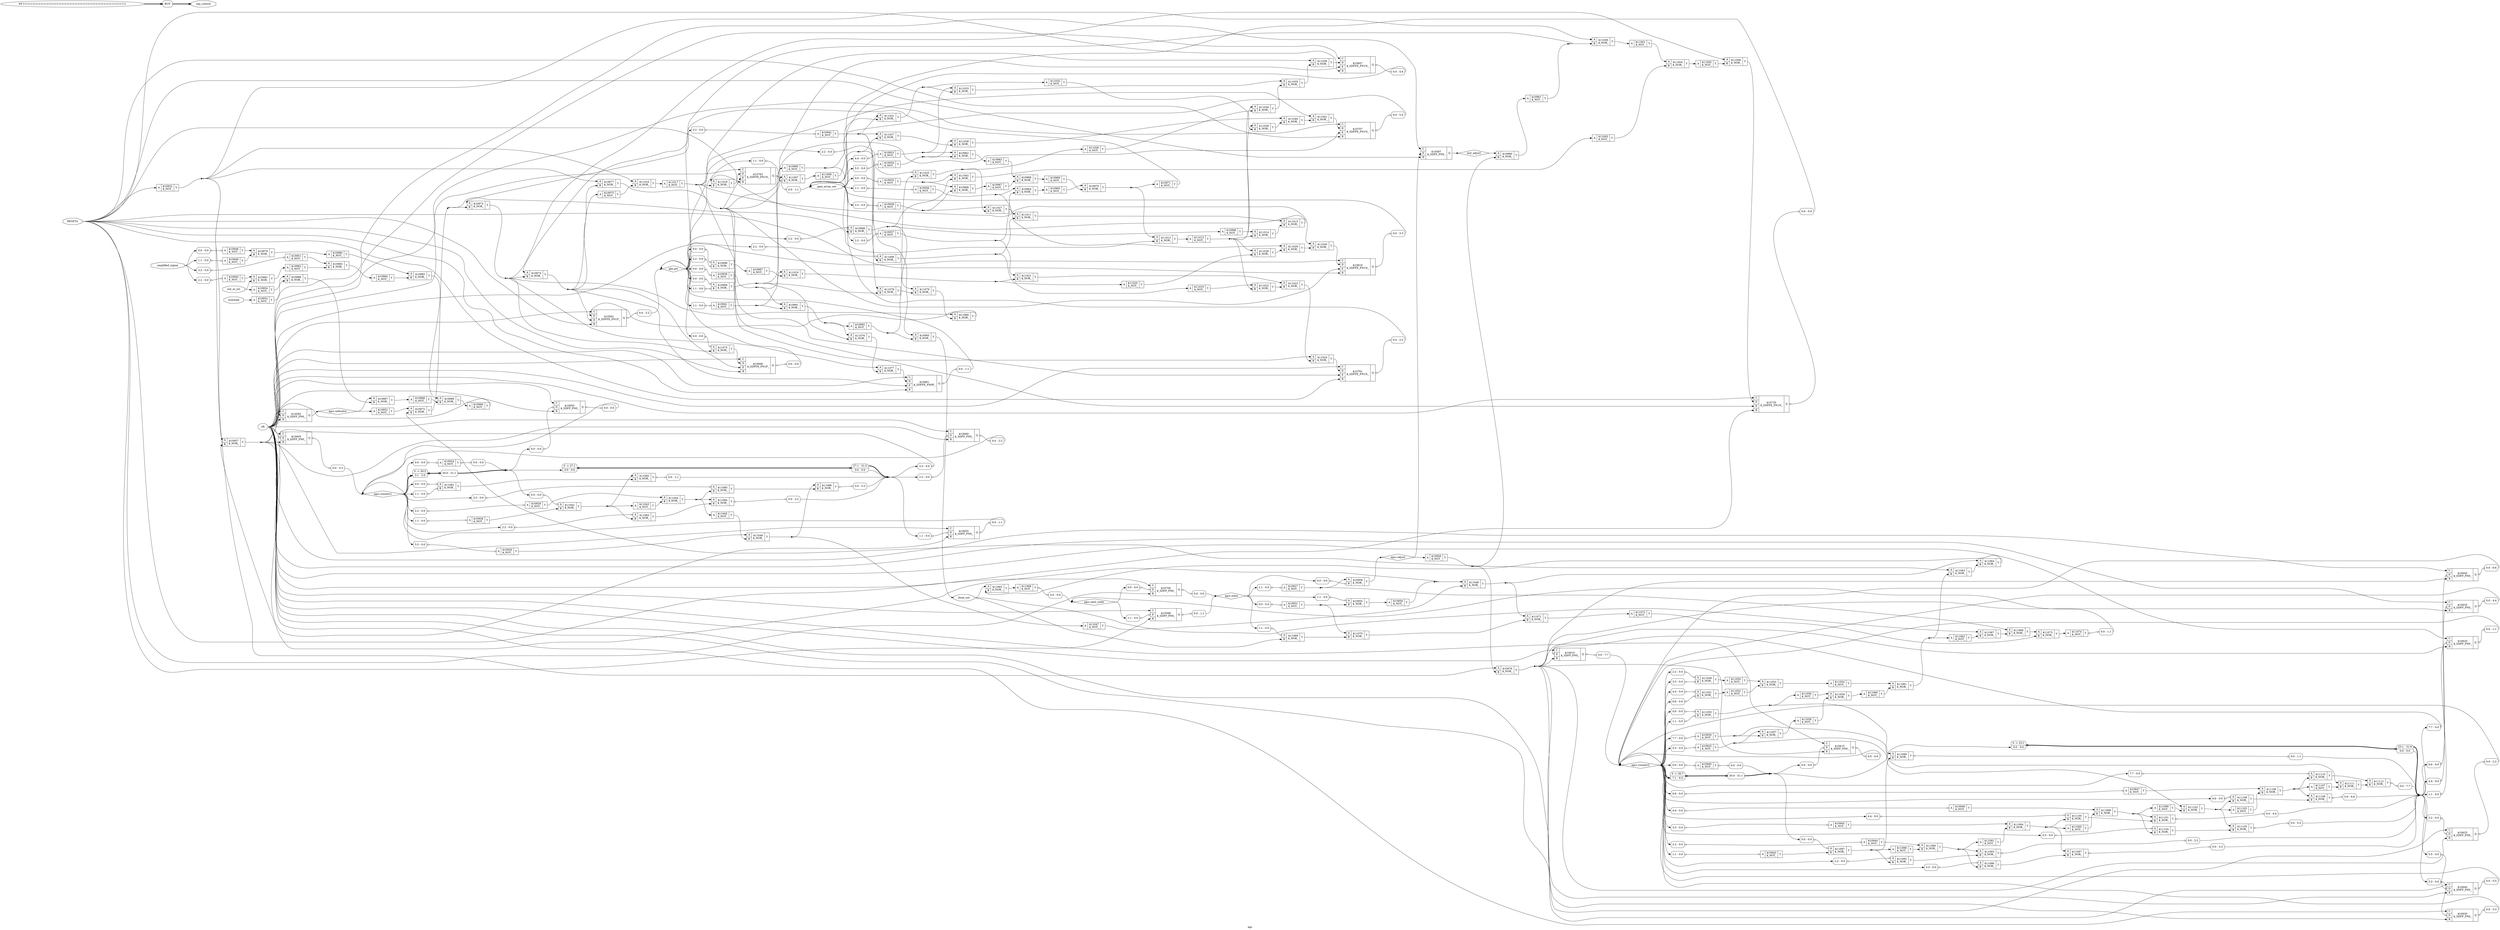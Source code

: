 digraph "agc" {
label="agc";
rankdir="LR";
remincross=true;
n177 [ shape=octagon, label="RESETn", color="black", fontcolor="black" ];
n178 [ shape=diamond, label="agcc.adjust", color="black", fontcolor="black" ];
n179 [ shape=diamond, label="agcc.counter1", color="black", fontcolor="black" ];
n180 [ shape=diamond, label="agcc.counter2", color="black", fontcolor="black" ];
n181 [ shape=diamond, label="agcc.indicator", color="black", fontcolor="black" ];
n182 [ shape=diamond, label="agcc.next_state", color="black", fontcolor="black" ];
n183 [ shape=diamond, label="agcc.state", color="black", fontcolor="black" ];
n184 [ shape=octagon, label="amplified_signal", color="black", fontcolor="black" ];
n185 [ shape=octagon, label="clk", color="black", fontcolor="black" ];
n186 [ shape=octagon, label="done_out", color="black", fontcolor="black" ];
n187 [ shape=octagon, label="ext_or_int", color="black", fontcolor="black" ];
n188 [ shape=octagon, label="gain_array_out", color="black", fontcolor="black" ];
n189 [ shape=diamond, label="gbs.ptr", color="black", fontcolor="black" ];
n190 [ shape=diamond, label="last_adjust", color="black", fontcolor="black" ];
n191 [ shape=octagon, label="overload", color="black", fontcolor="black" ];
n192 [ shape=octagon, label="vga_control", color="black", fontcolor="black" ];
c195 [ shape=record, label="{{<p193> A}|$10924\n$_NOT_|{<p194> Y}}" ];
x0 [ shape=record, style=rounded, label="<s0> 0:0 - 0:0 " ];
x0:e -> c195:p193:w [arrowhead=odiamond, arrowtail=odiamond, dir=both, color="black", label=""];
x1 [ shape=record, style=rounded, label="<s0> 0:0 - 0:0 " ];
c195:p194:e -> x1:w [arrowhead=odiamond, arrowtail=odiamond, dir=both, color="black", label=""];
c196 [ shape=record, label="{{<p193> A}|$10925\n$_NOT_|{<p194> Y}}" ];
x2 [ shape=record, style=rounded, label="<s0> 5:5 - 0:0 " ];
x2:e -> c196:p193:w [arrowhead=odiamond, arrowtail=odiamond, dir=both, color="black", label=""];
c197 [ shape=record, label="{{<p193> A}|$10926\n$_NOT_|{<p194> Y}}" ];
x3 [ shape=record, style=rounded, label="<s0> 7:7 - 0:0 " ];
x3:e -> c197:p193:w [arrowhead=odiamond, arrowtail=odiamond, dir=both, color="black", label=""];
c198 [ shape=record, label="{{<p193> A}|$10927\n$_NOT_|{<p194> Y}}" ];
x4 [ shape=record, style=rounded, label="<s0> 1:1 - 0:0 " ];
x4:e -> c198:p193:w [arrowhead=odiamond, arrowtail=odiamond, dir=both, color="black", label=""];
c199 [ shape=record, label="{{<p193> A}|$10928\n$_NOT_|{<p194> Y}}" ];
x5 [ shape=record, style=rounded, label="<s0> 1:1 - 0:0 " ];
x5:e -> c199:p193:w [arrowhead=odiamond, arrowtail=odiamond, dir=both, color="black", label=""];
c200 [ shape=record, label="{{<p193> A}|$10929\n$_NOT_|{<p194> Y}}" ];
x6 [ shape=record, style=rounded, label="<s0> 2:2 - 0:0 " ];
x6:e -> c200:p193:w [arrowhead=odiamond, arrowtail=odiamond, dir=both, color="black", label=""];
c201 [ shape=record, label="{{<p193> A}|$10930\n$_NOT_|{<p194> Y}}" ];
x7 [ shape=record, style=rounded, label="<s0> 3:3 - 0:0 " ];
x7:e -> c201:p193:w [arrowhead=odiamond, arrowtail=odiamond, dir=both, color="black", label=""];
c202 [ shape=record, label="{{<p193> A}|$10931\n$_NOT_|{<p194> Y}}" ];
x8 [ shape=record, style=rounded, label="<s0> 0:0 - 0:0 " ];
x8:e -> c202:p193:w [arrowhead=odiamond, arrowtail=odiamond, dir=both, color="black", label=""];
c203 [ shape=record, label="{{<p193> A}|$10932\n$_NOT_|{<p194> Y}}" ];
c204 [ shape=record, label="{{<p193> A}|$10933\n$_NOT_|{<p194> Y}}" ];
x9 [ shape=record, style=rounded, label="<s0> 4:4 - 0:0 " ];
x9:e -> c204:p193:w [arrowhead=odiamond, arrowtail=odiamond, dir=both, color="black", label=""];
c205 [ shape=record, label="{{<p193> A}|$10934\n$_NOT_|{<p194> Y}}" ];
x10 [ shape=record, style=rounded, label="<s0> 5:5 - 0:0 " ];
x10:e -> c205:p193:w [arrowhead=odiamond, arrowtail=odiamond, dir=both, color="black", label=""];
c206 [ shape=record, label="{{<p193> A}|$10935\n$_NOT_|{<p194> Y}}" ];
x11 [ shape=record, style=rounded, label="<s0> 0:0 - 0:0 " ];
x11:e -> c206:p193:w [arrowhead=odiamond, arrowtail=odiamond, dir=both, color="black", label=""];
c207 [ shape=record, label="{{<p193> A}|$10936\n$_NOT_|{<p194> Y}}" ];
x12 [ shape=record, style=rounded, label="<s0> 1:1 - 0:0 " ];
x12:e -> c207:p193:w [arrowhead=odiamond, arrowtail=odiamond, dir=both, color="black", label=""];
c208 [ shape=record, label="{{<p193> A}|$10937\n$_NOT_|{<p194> Y}}" ];
x13 [ shape=record, style=rounded, label="<s0> 2:2 - 0:0 " ];
x13:e -> c208:p193:w [arrowhead=odiamond, arrowtail=odiamond, dir=both, color="black", label=""];
c209 [ shape=record, label="{{<p193> A}|$10938\n$_NOT_|{<p194> Y}}" ];
x14 [ shape=record, style=rounded, label="<s0> 3:3 - 0:0 " ];
x14:e -> c209:p193:w [arrowhead=odiamond, arrowtail=odiamond, dir=both, color="black", label=""];
c210 [ shape=record, label="{{<p193> A}|$10939\n$_NOT_|{<p194> Y}}" ];
x15 [ shape=record, style=rounded, label="<s0> 0:0 - 0:0 " ];
x15:e -> c210:p193:w [arrowhead=odiamond, arrowtail=odiamond, dir=both, color="black", label=""];
c211 [ shape=record, label="{{<p193> A}|$10940\n$_NOT_|{<p194> Y}}" ];
x16 [ shape=record, style=rounded, label="<s0> 0:0 - 0:0 " ];
x16:e -> c211:p193:w [arrowhead=odiamond, arrowtail=odiamond, dir=both, color="black", label=""];
x17 [ shape=record, style=rounded, label="<s0> 0:0 - 0:0 " ];
c211:p194:e -> x17:w [arrowhead=odiamond, arrowtail=odiamond, dir=both, color="black", label=""];
c212 [ shape=record, label="{{<p193> A}|$10941\n$_NOT_|{<p194> Y}}" ];
x18 [ shape=record, style=rounded, label="<s0> 1:1 - 0:0 " ];
x18:e -> c212:p193:w [arrowhead=odiamond, arrowtail=odiamond, dir=both, color="black", label=""];
c213 [ shape=record, label="{{<p193> A}|$10942\n$_NOT_|{<p194> Y}}" ];
x19 [ shape=record, style=rounded, label="<s0> 2:2 - 0:0 " ];
x19:e -> c213:p193:w [arrowhead=odiamond, arrowtail=odiamond, dir=both, color="black", label=""];
c214 [ shape=record, label="{{<p193> A}|$10943\n$_NOT_|{<p194> Y}}" ];
x20 [ shape=record, style=rounded, label="<s0> 1:1 - 0:0 " ];
x20:e -> c214:p193:w [arrowhead=odiamond, arrowtail=odiamond, dir=both, color="black", label=""];
c215 [ shape=record, label="{{<p193> A}|$10944\n$_NOT_|{<p194> Y}}" ];
x21 [ shape=record, style=rounded, label="<s0> 2:2 - 0:0 " ];
x21:e -> c215:p193:w [arrowhead=odiamond, arrowtail=odiamond, dir=both, color="black", label=""];
c216 [ shape=record, label="{{<p193> A}|$10945\n$_NOT_|{<p194> Y}}" ];
x22 [ shape=record, style=rounded, label="<s0> 3:3 - 0:0 " ];
x22:e -> c216:p193:w [arrowhead=odiamond, arrowtail=odiamond, dir=both, color="black", label=""];
c217 [ shape=record, label="{{<p193> A}|$10946\n$_NOT_|{<p194> Y}}" ];
x23 [ shape=record, style=rounded, label="<s0> 4:4 - 0:0 " ];
x23:e -> c217:p193:w [arrowhead=odiamond, arrowtail=odiamond, dir=both, color="black", label=""];
c218 [ shape=record, label="{{<p193> A}|$10947\n$_NOT_|{<p194> Y}}" ];
x24 [ shape=record, style=rounded, label="<s0> 6:6 - 0:0 " ];
x24:e -> c218:p193:w [arrowhead=odiamond, arrowtail=odiamond, dir=both, color="black", label=""];
c219 [ shape=record, label="{{<p193> A}|$10948\n$_NOT_|{<p194> Y}}" ];
x25 [ shape=record, style=rounded, label="<s0> 0:0 - 0:0 " ];
x25:e -> c219:p193:w [arrowhead=odiamond, arrowtail=odiamond, dir=both, color="black", label=""];
c220 [ shape=record, label="{{<p193> A}|$10949\n$_NOT_|{<p194> Y}}" ];
x26 [ shape=record, style=rounded, label="<s0> 1:1 - 0:0 " ];
x26:e -> c220:p193:w [arrowhead=odiamond, arrowtail=odiamond, dir=both, color="black", label=""];
c221 [ shape=record, label="{{<p193> A}|$10950\n$_NOT_|{<p194> Y}}" ];
x27 [ shape=record, style=rounded, label="<s0> 2:2 - 0:0 " ];
x27:e -> c221:p193:w [arrowhead=odiamond, arrowtail=odiamond, dir=both, color="black", label=""];
c222 [ shape=record, label="{{<p193> A}|$10951\n$_NOT_|{<p194> Y}}" ];
x28 [ shape=record, style=rounded, label="<s0> 3:3 - 0:0 " ];
x28:e -> c222:p193:w [arrowhead=odiamond, arrowtail=odiamond, dir=both, color="black", label=""];
c223 [ shape=record, label="{{<p193> A}|$10952\n$_NOT_|{<p194> Y}}" ];
c224 [ shape=record, label="{{<p193> A}|$10953\n$_NOT_|{<p194> Y}}" ];
c225 [ shape=record, label="{{<p193> A}|$10954\n$_NOT_|{<p194> Y}}" ];
c227 [ shape=record, label="{{<p193> A|<p226> B}|$10955\n$_NOR_|{<p194> Y}}" ];
x29 [ shape=record, style=rounded, label="<s0> 1:1 - 0:0 " ];
x29:e -> c227:p193:w [arrowhead=odiamond, arrowtail=odiamond, dir=both, color="black", label=""];
c228 [ shape=record, label="{{<p193> A}|$10956\n$_NOT_|{<p194> Y}}" ];
c229 [ shape=record, label="{{<p193> A|<p226> B}|$10957\n$_NOR_|{<p194> Y}}" ];
c230 [ shape=record, label="{{<p193> A|<p226> B}|$10958\n$_NOR_|{<p194> Y}}" ];
x30 [ shape=record, style=rounded, label="<s0> 0:0 - 0:0 " ];
x30:e -> c230:p226:w [arrowhead=odiamond, arrowtail=odiamond, dir=both, color="black", label=""];
c231 [ shape=record, label="{{<p193> A}|$10959\n$_NOT_|{<p194> Y}}" ];
c232 [ shape=record, label="{{<p193> A|<p226> B}|$10960\n$_NOR_|{<p194> Y}}" ];
c233 [ shape=record, label="{{<p193> A}|$10961\n$_NOT_|{<p194> Y}}" ];
c234 [ shape=record, label="{{<p193> A|<p226> B}|$10962\n$_NOR_|{<p194> Y}}" ];
c235 [ shape=record, label="{{<p193> A}|$10963\n$_NOT_|{<p194> Y}}" ];
c236 [ shape=record, label="{{<p193> A|<p226> B}|$10964\n$_NOR_|{<p194> Y}}" ];
c237 [ shape=record, label="{{<p193> A}|$10965\n$_NOT_|{<p194> Y}}" ];
c238 [ shape=record, label="{{<p193> A|<p226> B}|$10966\n$_NOR_|{<p194> Y}}" ];
c239 [ shape=record, label="{{<p193> A}|$10967\n$_NOT_|{<p194> Y}}" ];
c240 [ shape=record, label="{{<p193> A|<p226> B}|$10968\n$_NOR_|{<p194> Y}}" ];
c241 [ shape=record, label="{{<p193> A}|$10969\n$_NOT_|{<p194> Y}}" ];
c242 [ shape=record, label="{{<p193> A|<p226> B}|$10970\n$_NOR_|{<p194> Y}}" ];
c243 [ shape=record, label="{{<p193> A}|$10971\n$_NOT_|{<p194> Y}}" ];
c244 [ shape=record, label="{{<p193> A|<p226> B}|$10972\n$_NOR_|{<p194> Y}}" ];
c245 [ shape=record, label="{{<p193> A|<p226> B}|$10973\n$_NOR_|{<p194> Y}}" ];
c246 [ shape=record, label="{{<p193> A|<p226> B}|$10974\n$_NOR_|{<p194> Y}}" ];
c247 [ shape=record, label="{{<p193> A}|$10975\n$_NOT_|{<p194> Y}}" ];
c248 [ shape=record, label="{{<p193> A|<p226> B}|$10976\n$_NOR_|{<p194> Y}}" ];
c249 [ shape=record, label="{{<p193> A|<p226> B}|$10977\n$_NOR_|{<p194> Y}}" ];
c250 [ shape=record, label="{{<p193> A|<p226> B}|$10979\n$_NOR_|{<p194> Y}}" ];
c251 [ shape=record, label="{{<p193> A}|$10980\n$_NOT_|{<p194> Y}}" ];
c252 [ shape=record, label="{{<p193> A|<p226> B}|$10981\n$_NOR_|{<p194> Y}}" ];
c253 [ shape=record, label="{{<p193> A}|$10982\n$_NOT_|{<p194> Y}}" ];
c254 [ shape=record, label="{{<p193> A|<p226> B}|$10983\n$_NOR_|{<p194> Y}}" ];
c255 [ shape=record, label="{{<p193> A}|$10984\n$_NOT_|{<p194> Y}}" ];
c256 [ shape=record, label="{{<p193> A|<p226> B}|$10985\n$_NOR_|{<p194> Y}}" ];
c257 [ shape=record, label="{{<p193> A|<p226> B}|$10986\n$_NOR_|{<p194> Y}}" ];
c258 [ shape=record, label="{{<p193> A|<p226> B}|$10987\n$_NOR_|{<p194> Y}}" ];
c259 [ shape=record, label="{{<p193> A}|$10988\n$_NOT_|{<p194> Y}}" ];
c260 [ shape=record, label="{{<p193> A|<p226> B}|$10989\n$_NOR_|{<p194> Y}}" ];
c261 [ shape=record, label="{{<p193> A}|$10990\n$_NOT_|{<p194> Y}}" ];
c262 [ shape=record, label="{{<p193> A|<p226> B}|$10991\n$_NOR_|{<p194> Y}}" ];
c263 [ shape=record, label="{{<p193> A}|$10992\n$_NOT_|{<p194> Y}}" ];
c264 [ shape=record, label="{{<p193> A|<p226> B}|$10993\n$_NOR_|{<p194> Y}}" ];
c265 [ shape=record, label="{{<p193> A|<p226> B}|$10994\n$_NOR_|{<p194> Y}}" ];
x31 [ shape=record, style=rounded, label="<s0> 0:0 - 0:0 " ];
x31:e -> c265:p193:w [arrowhead=odiamond, arrowtail=odiamond, dir=both, color="black", label=""];
x32 [ shape=record, style=rounded, label="<s0> 1:1 - 0:0 " ];
x32:e -> c265:p226:w [arrowhead=odiamond, arrowtail=odiamond, dir=both, color="black", label=""];
c266 [ shape=record, label="{{<p193> A}|$10995\n$_NOT_|{<p194> Y}}" ];
c267 [ shape=record, label="{{<p193> A|<p226> B}|$10996\n$_NOR_|{<p194> Y}}" ];
x33 [ shape=record, style=rounded, label="<s0> 0:0 - 0:0 " ];
x33:e -> c267:p193:w [arrowhead=odiamond, arrowtail=odiamond, dir=both, color="black", label=""];
x34 [ shape=record, style=rounded, label="<s0> 2:2 - 0:0 " ];
x34:e -> c267:p226:w [arrowhead=odiamond, arrowtail=odiamond, dir=both, color="black", label=""];
c268 [ shape=record, label="{{<p193> A}|$10997\n$_NOT_|{<p194> Y}}" ];
c269 [ shape=record, label="{{<p193> A|<p226> B}|$10998\n$_NOR_|{<p194> Y}}" ];
x35 [ shape=record, style=rounded, label="<s0> 2:2 - 0:0 " ];
x35:e -> c269:p193:w [arrowhead=odiamond, arrowtail=odiamond, dir=both, color="black", label=""];
c270 [ shape=record, label="{{<p193> A}|$10999\n$_NOT_|{<p194> Y}}" ];
c271 [ shape=record, label="{{<p193> A|<p226> B}|$11000\n$_NOR_|{<p194> Y}}" ];
c272 [ shape=record, label="{{<p193> A}|$11001\n$_NOT_|{<p194> Y}}" ];
c273 [ shape=record, label="{{<p193> A|<p226> B}|$11002\n$_NOR_|{<p194> Y}}" ];
c274 [ shape=record, label="{{<p193> A}|$11003\n$_NOT_|{<p194> Y}}" ];
c275 [ shape=record, label="{{<p193> A|<p226> B}|$11004\n$_NOR_|{<p194> Y}}" ];
c276 [ shape=record, label="{{<p193> A}|$11005\n$_NOT_|{<p194> Y}}" ];
c277 [ shape=record, label="{{<p193> A|<p226> B}|$11006\n$_NOR_|{<p194> Y}}" ];
c278 [ shape=record, label="{{<p193> A|<p226> B}|$11007\n$_NOR_|{<p194> Y}}" ];
x36 [ shape=record, style=rounded, label="<s0> 1:1 - 0:0 " ];
x36:e -> c278:p226:w [arrowhead=odiamond, arrowtail=odiamond, dir=both, color="black", label=""];
c279 [ shape=record, label="{{<p193> A}|$11008\n$_NOT_|{<p194> Y}}" ];
c280 [ shape=record, label="{{<p193> A|<p226> B}|$11009\n$_NOR_|{<p194> Y}}" ];
x37 [ shape=record, style=rounded, label="<s0> 2:2 - 0:0 " ];
x37:e -> c280:p193:w [arrowhead=odiamond, arrowtail=odiamond, dir=both, color="black", label=""];
c281 [ shape=record, label="{{<p193> A}|$11010\n$_NOT_|{<p194> Y}}" ];
c282 [ shape=record, label="{{<p193> A|<p226> B}|$11011\n$_NOR_|{<p194> Y}}" ];
c283 [ shape=record, label="{{<p193> A|<p226> B}|$11012\n$_NOR_|{<p194> Y}}" ];
c284 [ shape=record, label="{{<p193> A}|$11013\n$_NOT_|{<p194> Y}}" ];
c285 [ shape=record, label="{{<p193> A|<p226> B}|$11014\n$_NOR_|{<p194> Y}}" ];
c286 [ shape=record, label="{{<p193> A|<p226> B}|$11015\n$_NOR_|{<p194> Y}}" ];
c287 [ shape=record, label="{{<p193> A|<p226> B}|$11016\n$_NOR_|{<p194> Y}}" ];
c288 [ shape=record, label="{{<p193> A}|$11017\n$_NOT_|{<p194> Y}}" ];
c289 [ shape=record, label="{{<p193> A|<p226> B}|$11018\n$_NOR_|{<p194> Y}}" ];
c290 [ shape=record, label="{{<p193> A|<p226> B}|$11019\n$_NOR_|{<p194> Y}}" ];
c291 [ shape=record, label="{{<p193> A}|$11020\n$_NOT_|{<p194> Y}}" ];
c292 [ shape=record, label="{{<p193> A|<p226> B}|$11021\n$_NOR_|{<p194> Y}}" ];
c293 [ shape=record, label="{{<p193> A|<p226> B}|$11022\n$_NOR_|{<p194> Y}}" ];
c294 [ shape=record, label="{{<p193> A|<p226> B}|$11023\n$_NOR_|{<p194> Y}}" ];
c295 [ shape=record, label="{{<p193> A|<p226> B}|$11024\n$_NOR_|{<p194> Y}}" ];
c296 [ shape=record, label="{{<p193> A|<p226> B}|$11025\n$_NOR_|{<p194> Y}}" ];
x38 [ shape=record, style=rounded, label="<s0> 2:2 - 0:0 " ];
x38:e -> c296:p193:w [arrowhead=odiamond, arrowtail=odiamond, dir=both, color="black", label=""];
c297 [ shape=record, label="{{<p193> A}|$11026\n$_NOT_|{<p194> Y}}" ];
c298 [ shape=record, label="{{<p193> A|<p226> B}|$11027\n$_NOR_|{<p194> Y}}" ];
c299 [ shape=record, label="{{<p193> A|<p226> B}|$11028\n$_NOR_|{<p194> Y}}" ];
c300 [ shape=record, label="{{<p193> A|<p226> B}|$11029\n$_NOR_|{<p194> Y}}" ];
c301 [ shape=record, label="{{<p193> A|<p226> B}|$11030\n$_NOR_|{<p194> Y}}" ];
c302 [ shape=record, label="{{<p193> A|<p226> B}|$11031\n$_NOR_|{<p194> Y}}" ];
c303 [ shape=record, label="{{<p193> A}|$11032\n$_NOT_|{<p194> Y}}" ];
c304 [ shape=record, label="{{<p193> A|<p226> B}|$11033\n$_NOR_|{<p194> Y}}" ];
c305 [ shape=record, label="{{<p193> A|<p226> B}|$11034\n$_NOR_|{<p194> Y}}" ];
c306 [ shape=record, label="{{<p193> A|<p226> B}|$11035\n$_NOR_|{<p194> Y}}" ];
c307 [ shape=record, label="{{<p193> A|<p226> B}|$11036\n$_NOR_|{<p194> Y}}" ];
c308 [ shape=record, label="{{<p193> A|<p226> B}|$11037\n$_NOR_|{<p194> Y}}" ];
c309 [ shape=record, label="{{<p193> A|<p226> B}|$11038\n$_NOR_|{<p194> Y}}" ];
c310 [ shape=record, label="{{<p193> A|<p226> B}|$11039\n$_NOR_|{<p194> Y}}" ];
c311 [ shape=record, label="{{<p193> A|<p226> B}|$11040\n$_NOR_|{<p194> Y}}" ];
c312 [ shape=record, label="{{<p193> A|<p226> B}|$11041\n$_NOR_|{<p194> Y}}" ];
c313 [ shape=record, label="{{<p193> A|<p226> B}|$11042\n$_NOR_|{<p194> Y}}" ];
x39 [ shape=record, style=rounded, label="<s0> 0:0 - 0:0 " ];
x39:e -> c313:p193:w [arrowhead=odiamond, arrowtail=odiamond, dir=both, color="black", label=""];
c314 [ shape=record, label="{{<p193> A}|$11043\n$_NOT_|{<p194> Y}}" ];
c315 [ shape=record, label="{{<p193> A|<p226> B}|$11044\n$_NOR_|{<p194> Y}}" ];
c316 [ shape=record, label="{{<p193> A}|$11045\n$_NOT_|{<p194> Y}}" ];
c317 [ shape=record, label="{{<p193> A|<p226> B}|$11046\n$_NOR_|{<p194> Y}}" ];
c318 [ shape=record, label="{{<p193> A}|$11047\n$_NOT_|{<p194> Y}}" ];
c319 [ shape=record, label="{{<p193> A|<p226> B}|$11048\n$_NOR_|{<p194> Y}}" ];
c320 [ shape=record, label="{{<p193> A|<p226> B}|$11049\n$_NOR_|{<p194> Y}}" ];
x40 [ shape=record, style=rounded, label="<s0> 2:2 - 0:0 " ];
x40:e -> c320:p193:w [arrowhead=odiamond, arrowtail=odiamond, dir=both, color="black", label=""];
x41 [ shape=record, style=rounded, label="<s0> 3:3 - 0:0 " ];
x41:e -> c320:p226:w [arrowhead=odiamond, arrowtail=odiamond, dir=both, color="black", label=""];
c321 [ shape=record, label="{{<p193> A}|$11050\n$_NOT_|{<p194> Y}}" ];
c322 [ shape=record, label="{{<p193> A|<p226> B}|$11051\n$_NOR_|{<p194> Y}}" ];
x42 [ shape=record, style=rounded, label="<s0> 4:4 - 0:0 " ];
x42:e -> c322:p193:w [arrowhead=odiamond, arrowtail=odiamond, dir=both, color="black", label=""];
x43 [ shape=record, style=rounded, label="<s0> 6:6 - 0:0 " ];
x43:e -> c322:p226:w [arrowhead=odiamond, arrowtail=odiamond, dir=both, color="black", label=""];
c323 [ shape=record, label="{{<p193> A}|$11052\n$_NOT_|{<p194> Y}}" ];
c324 [ shape=record, label="{{<p193> A|<p226> B}|$11053\n$_NOR_|{<p194> Y}}" ];
c325 [ shape=record, label="{{<p193> A}|$11054\n$_NOT_|{<p194> Y}}" ];
c326 [ shape=record, label="{{<p193> A|<p226> B}|$11055\n$_NOR_|{<p194> Y}}" ];
x44 [ shape=record, style=rounded, label="<s0> 0:0 - 0:0 " ];
x44:e -> c326:p193:w [arrowhead=odiamond, arrowtail=odiamond, dir=both, color="black", label=""];
x45 [ shape=record, style=rounded, label="<s0> 1:1 - 0:0 " ];
x45:e -> c326:p226:w [arrowhead=odiamond, arrowtail=odiamond, dir=both, color="black", label=""];
c327 [ shape=record, label="{{<p193> A}|$11056\n$_NOT_|{<p194> Y}}" ];
c328 [ shape=record, label="{{<p193> A|<p226> B}|$11057\n$_NOR_|{<p194> Y}}" ];
c329 [ shape=record, label="{{<p193> A}|$11058\n$_NOT_|{<p194> Y}}" ];
c330 [ shape=record, label="{{<p193> A|<p226> B}|$11059\n$_NOR_|{<p194> Y}}" ];
c331 [ shape=record, label="{{<p193> A}|$11060\n$_NOT_|{<p194> Y}}" ];
c332 [ shape=record, label="{{<p193> A|<p226> B}|$11061\n$_NOR_|{<p194> Y}}" ];
c333 [ shape=record, label="{{<p193> A}|$11062\n$_NOT_|{<p194> Y}}" ];
c334 [ shape=record, label="{{<p193> A|<p226> B}|$11063\n$_NOR_|{<p194> Y}}" ];
c335 [ shape=record, label="{{<p193> A|<p226> B}|$11064\n$_NOR_|{<p194> Y}}" ];
c336 [ shape=record, label="{{<p193> A|<p226> B}|$11065\n$_NOR_|{<p194> Y}}" ];
c337 [ shape=record, label="{{<p193> A}|$11066\n$_NOT_|{<p194> Y}}" ];
x46 [ shape=record, style=rounded, label="<s0> 0:0 - 0:0 " ];
c337:p194:e -> x46:w [arrowhead=odiamond, arrowtail=odiamond, dir=both, color="black", label=""];
c338 [ shape=record, label="{{<p193> A|<p226> B}|$11067\n$_NOR_|{<p194> Y}}" ];
c339 [ shape=record, label="{{<p193> A|<p226> B}|$11068\n$_NOR_|{<p194> Y}}" ];
c340 [ shape=record, label="{{<p193> A|<p226> B}|$11069\n$_NOR_|{<p194> Y}}" ];
x47 [ shape=record, style=rounded, label="<s0> 1:1 - 0:0 " ];
x47:e -> c340:p193:w [arrowhead=odiamond, arrowtail=odiamond, dir=both, color="black", label=""];
c341 [ shape=record, label="{{<p193> A|<p226> B}|$11070\n$_NOR_|{<p194> Y}}" ];
c342 [ shape=record, label="{{<p193> A|<p226> B}|$11071\n$_NOR_|{<p194> Y}}" ];
c343 [ shape=record, label="{{<p193> A}|$11072\n$_NOT_|{<p194> Y}}" ];
c344 [ shape=record, label="{{<p193> A|<p226> B}|$11073\n$_NOR_|{<p194> Y}}" ];
c345 [ shape=record, label="{{<p193> A}|$11074\n$_NOT_|{<p194> Y}}" ];
x48 [ shape=record, style=rounded, label="<s0> 0:0 - 1:1 " ];
c345:p194:e -> x48:w [arrowhead=odiamond, arrowtail=odiamond, dir=both, color="black", label=""];
c346 [ shape=record, label="{{<p193> A|<p226> B}|$11075\n$_NOR_|{<p194> Y}}" ];
x49 [ shape=record, style=rounded, label="<s0> 0:0 - 0:0 " ];
x49:e -> c346:p193:w [arrowhead=odiamond, arrowtail=odiamond, dir=both, color="black", label=""];
c347 [ shape=record, label="{{<p193> A|<p226> B}|$11076\n$_NOR_|{<p194> Y}}" ];
c348 [ shape=record, label="{{<p193> A|<p226> B}|$11077\n$_NOR_|{<p194> Y}}" ];
c349 [ shape=record, label="{{<p193> A|<p226> B}|$11078\n$_NOR_|{<p194> Y}}" ];
c350 [ shape=record, label="{{<p193> A|<p226> B}|$11079\n$_NOR_|{<p194> Y}}" ];
c351 [ shape=record, label="{{<p193> A|<p226> B}|$11080\n$_NOR_|{<p194> Y}}" ];
c352 [ shape=record, label="{{<p193> A|<p226> B}|$11081\n$_NOR_|{<p194> Y}}" ];
x50 [ shape=record, style=rounded, label="<s0> 0:0 - 0:0 " ];
x50:e -> c352:p193:w [arrowhead=odiamond, arrowtail=odiamond, dir=both, color="black", label=""];
x51 [ shape=record, style=rounded, label="<s0> 1:1 - 0:0 " ];
x51:e -> c352:p226:w [arrowhead=odiamond, arrowtail=odiamond, dir=both, color="black", label=""];
c353 [ shape=record, label="{{<p193> A|<p226> B}|$11082\n$_NOR_|{<p194> Y}}" ];
x52 [ shape=record, style=rounded, label="<s0> 0:0 - 1:1 " ];
c353:p194:e -> x52:w [arrowhead=odiamond, arrowtail=odiamond, dir=both, color="black", label=""];
c354 [ shape=record, label="{{<p193> A|<p226> B}|$11083\n$_NOR_|{<p194> Y}}" ];
x53 [ shape=record, style=rounded, label="<s0> 2:2 - 0:0 " ];
x53:e -> c354:p193:w [arrowhead=odiamond, arrowtail=odiamond, dir=both, color="black", label=""];
c355 [ shape=record, label="{{<p193> A|<p226> B}|$11084\n$_NOR_|{<p194> Y}}" ];
x54 [ shape=record, style=rounded, label="<s0> 0:0 - 2:2 " ];
c355:p194:e -> x54:w [arrowhead=odiamond, arrowtail=odiamond, dir=both, color="black", label=""];
c356 [ shape=record, label="{{<p193> A|<p226> B}|$11085\n$_NOR_|{<p194> Y}}" ];
x55 [ shape=record, style=rounded, label="<s0> 3:3 - 0:0 " ];
x55:e -> c356:p193:w [arrowhead=odiamond, arrowtail=odiamond, dir=both, color="black", label=""];
c357 [ shape=record, label="{{<p193> A|<p226> B}|$11086\n$_NOR_|{<p194> Y}}" ];
x56 [ shape=record, style=rounded, label="<s0> 0:0 - 3:3 " ];
c357:p194:e -> x56:w [arrowhead=odiamond, arrowtail=odiamond, dir=both, color="black", label=""];
c358 [ shape=record, label="{{<p193> A|<p226> B}|$11087\n$_NOR_|{<p194> Y}}" ];
x57 [ shape=record, style=rounded, label="<s0> 0:0 - 0:0 " ];
x57:e -> c358:p193:w [arrowhead=odiamond, arrowtail=odiamond, dir=both, color="black", label=""];
c359 [ shape=record, label="{{<p193> A}|$11088\n$_NOT_|{<p194> Y}}" ];
c360 [ shape=record, label="{{<p193> A|<p226> B}|$11089\n$_NOR_|{<p194> Y}}" ];
x58 [ shape=record, style=rounded, label="<s0> 0:0 - 1:1 " ];
c360:p194:e -> x58:w [arrowhead=odiamond, arrowtail=odiamond, dir=both, color="black", label=""];
c361 [ shape=record, label="{{<p193> A|<p226> B}|$11090\n$_NOR_|{<p194> Y}}" ];
c362 [ shape=record, label="{{<p193> A}|$11091\n$_NOT_|{<p194> Y}}" ];
c363 [ shape=record, label="{{<p193> A|<p226> B}|$11092\n$_NOR_|{<p194> Y}}" ];
x59 [ shape=record, style=rounded, label="<s0> 2:2 - 0:0 " ];
x59:e -> c363:p193:w [arrowhead=odiamond, arrowtail=odiamond, dir=both, color="black", label=""];
c364 [ shape=record, label="{{<p193> A|<p226> B}|$11093\n$_NOR_|{<p194> Y}}" ];
x60 [ shape=record, style=rounded, label="<s0> 0:0 - 2:2 " ];
c364:p194:e -> x60:w [arrowhead=odiamond, arrowtail=odiamond, dir=both, color="black", label=""];
c365 [ shape=record, label="{{<p193> A|<p226> B}|$11094\n$_NOR_|{<p194> Y}}" ];
c366 [ shape=record, label="{{<p193> A}|$11095\n$_NOT_|{<p194> Y}}" ];
c367 [ shape=record, label="{{<p193> A|<p226> B}|$11096\n$_NOR_|{<p194> Y}}" ];
x61 [ shape=record, style=rounded, label="<s0> 3:3 - 0:0 " ];
x61:e -> c367:p193:w [arrowhead=odiamond, arrowtail=odiamond, dir=both, color="black", label=""];
c368 [ shape=record, label="{{<p193> A|<p226> B}|$11097\n$_NOR_|{<p194> Y}}" ];
x62 [ shape=record, style=rounded, label="<s0> 0:0 - 3:3 " ];
c368:p194:e -> x62:w [arrowhead=odiamond, arrowtail=odiamond, dir=both, color="black", label=""];
c369 [ shape=record, label="{{<p193> A|<p226> B}|$11098\n$_NOR_|{<p194> Y}}" ];
c370 [ shape=record, label="{{<p193> A}|$11099\n$_NOT_|{<p194> Y}}" ];
c371 [ shape=record, label="{{<p193> A|<p226> B}|$11100\n$_NOR_|{<p194> Y}}" ];
x63 [ shape=record, style=rounded, label="<s0> 4:4 - 0:0 " ];
x63:e -> c371:p193:w [arrowhead=odiamond, arrowtail=odiamond, dir=both, color="black", label=""];
c372 [ shape=record, label="{{<p193> A|<p226> B}|$11101\n$_NOR_|{<p194> Y}}" ];
x64 [ shape=record, style=rounded, label="<s0> 0:0 - 4:4 " ];
c372:p194:e -> x64:w [arrowhead=odiamond, arrowtail=odiamond, dir=both, color="black", label=""];
c373 [ shape=record, label="{{<p193> A|<p226> B}|$11102\n$_NOR_|{<p194> Y}}" ];
c374 [ shape=record, label="{{<p193> A}|$11103\n$_NOT_|{<p194> Y}}" ];
c375 [ shape=record, label="{{<p193> A|<p226> B}|$11104\n$_NOR_|{<p194> Y}}" ];
x65 [ shape=record, style=rounded, label="<s0> 5:5 - 0:0 " ];
x65:e -> c375:p193:w [arrowhead=odiamond, arrowtail=odiamond, dir=both, color="black", label=""];
c376 [ shape=record, label="{{<p193> A|<p226> B}|$11105\n$_NOR_|{<p194> Y}}" ];
x66 [ shape=record, style=rounded, label="<s0> 0:0 - 5:5 " ];
c376:p194:e -> x66:w [arrowhead=odiamond, arrowtail=odiamond, dir=both, color="black", label=""];
c377 [ shape=record, label="{{<p193> A|<p226> B}|$11106\n$_NOR_|{<p194> Y}}" ];
c378 [ shape=record, label="{{<p193> A}|$11107\n$_NOT_|{<p194> Y}}" ];
c379 [ shape=record, label="{{<p193> A|<p226> B}|$11108\n$_NOR_|{<p194> Y}}" ];
x67 [ shape=record, style=rounded, label="<s0> 6:6 - 0:0 " ];
x67:e -> c379:p193:w [arrowhead=odiamond, arrowtail=odiamond, dir=both, color="black", label=""];
c380 [ shape=record, label="{{<p193> A|<p226> B}|$11109\n$_NOR_|{<p194> Y}}" ];
x68 [ shape=record, style=rounded, label="<s0> 0:0 - 6:6 " ];
c380:p194:e -> x68:w [arrowhead=odiamond, arrowtail=odiamond, dir=both, color="black", label=""];
c381 [ shape=record, label="{{<p193> A|<p226> B}|$11110\n$_NOR_|{<p194> Y}}" ];
x69 [ shape=record, style=rounded, label="<s0> 7:7 - 0:0 " ];
x69:e -> c381:p193:w [arrowhead=odiamond, arrowtail=odiamond, dir=both, color="black", label=""];
c382 [ shape=record, label="{{<p193> A|<p226> B}|$11111\n$_NOR_|{<p194> Y}}" ];
c383 [ shape=record, label="{{<p193> A|<p226> B}|$11112\n$_NOR_|{<p194> Y}}" ];
x70 [ shape=record, style=rounded, label="<s0> 0:0 - 7:7 " ];
c383:p194:e -> x70:w [arrowhead=odiamond, arrowtail=odiamond, dir=both, color="black", label=""];
c388 [ shape=record, label="{{<p384> C|<p385> D|<p386> R}|$10582\n$_SDFF_PN0_|{<p387> Q}}" ];
c389 [ shape=record, label="{{<p384> C|<p385> D|<p386> R}|$10587\n$_SDFF_PN0_|{<p387> Q}}" ];
c390 [ shape=record, label="{{<p384> C|<p385> D|<p386> R}|$10588\n$_SDFF_PN0_|{<p387> Q}}" ];
x71 [ shape=record, style=rounded, label="<s0> 1:1 - 0:0 " ];
x71:e -> c390:p385:w [arrowhead=odiamond, arrowtail=odiamond, dir=both, color="black", label=""];
x72 [ shape=record, style=rounded, label="<s0> 0:0 - 1:1 " ];
c390:p387:e -> x72:w [arrowhead=odiamond, arrowtail=odiamond, dir=both, color="black", label=""];
c392 [ shape=record, label="{{<p384> C|<p385> D|<p391> E|<p386> R}|$10591\n$_SDFFE_PN1P_|{<p387> Q}}" ];
x73 [ shape=record, style=rounded, label="<s0> 0:0 - 2:2 " ];
c392:p387:e -> x73:w [arrowhead=odiamond, arrowtail=odiamond, dir=both, color="black", label=""];
c393 [ shape=record, label="{{<p384> C|<p385> D|<p386> R}|$10605\n$_SDFF_PN0_|{<p387> Q}}" ];
x74 [ shape=record, style=rounded, label="<s0> 3:3 - 0:0 " ];
x74:e -> c393:p385:w [arrowhead=odiamond, arrowtail=odiamond, dir=both, color="black", label=""];
x75 [ shape=record, style=rounded, label="<s0> 0:0 - 3:3 " ];
c393:p387:e -> x75:w [arrowhead=odiamond, arrowtail=odiamond, dir=both, color="black", label=""];
c394 [ shape=record, label="{{<p384> C|<p385> D|<p386> R}|$10610\n$_SDFF_PN0_|{<p387> Q}}" ];
x76 [ shape=record, style=rounded, label="<s0> 7:7 - 0:0 " ];
x76:e -> c394:p385:w [arrowhead=odiamond, arrowtail=odiamond, dir=both, color="black", label=""];
x77 [ shape=record, style=rounded, label="<s0> 0:0 - 7:7 " ];
c394:p387:e -> x77:w [arrowhead=odiamond, arrowtail=odiamond, dir=both, color="black", label=""];
c395 [ shape=record, label="{{<p384> C|<p385> D|<p386> R}|$10615\n$_SDFF_PN0_|{<p387> Q}}" ];
x78 [ shape=record, style=rounded, label="<s0> 0:0 - 0:0 " ];
x78:e -> c395:p385:w [arrowhead=odiamond, arrowtail=odiamond, dir=both, color="black", label=""];
x79 [ shape=record, style=rounded, label="<s0> 0:0 - 0:0 " ];
c395:p387:e -> x79:w [arrowhead=odiamond, arrowtail=odiamond, dir=both, color="black", label=""];
c396 [ shape=record, label="{{<p384> C|<p385> D|<p386> R}|$10620\n$_SDFF_PN0_|{<p387> Q}}" ];
x80 [ shape=record, style=rounded, label="<s0> 1:1 - 0:0 " ];
x80:e -> c396:p385:w [arrowhead=odiamond, arrowtail=odiamond, dir=both, color="black", label=""];
x81 [ shape=record, style=rounded, label="<s0> 0:0 - 1:1 " ];
c396:p387:e -> x81:w [arrowhead=odiamond, arrowtail=odiamond, dir=both, color="black", label=""];
c397 [ shape=record, label="{{<p384> C|<p385> D|<p386> R}|$10625\n$_SDFF_PN0_|{<p387> Q}}" ];
x82 [ shape=record, style=rounded, label="<s0> 2:2 - 0:0 " ];
x82:e -> c397:p385:w [arrowhead=odiamond, arrowtail=odiamond, dir=both, color="black", label=""];
x83 [ shape=record, style=rounded, label="<s0> 0:0 - 2:2 " ];
c397:p387:e -> x83:w [arrowhead=odiamond, arrowtail=odiamond, dir=both, color="black", label=""];
c398 [ shape=record, label="{{<p384> C|<p385> D|<p386> R}|$10630\n$_SDFF_PN0_|{<p387> Q}}" ];
x84 [ shape=record, style=rounded, label="<s0> 3:3 - 0:0 " ];
x84:e -> c398:p385:w [arrowhead=odiamond, arrowtail=odiamond, dir=both, color="black", label=""];
x85 [ shape=record, style=rounded, label="<s0> 0:0 - 3:3 " ];
c398:p387:e -> x85:w [arrowhead=odiamond, arrowtail=odiamond, dir=both, color="black", label=""];
c399 [ shape=record, label="{{<p384> C|<p385> D|<p386> R}|$10635\n$_SDFF_PN0_|{<p387> Q}}" ];
x86 [ shape=record, style=rounded, label="<s0> 4:4 - 0:0 " ];
x86:e -> c399:p385:w [arrowhead=odiamond, arrowtail=odiamond, dir=both, color="black", label=""];
x87 [ shape=record, style=rounded, label="<s0> 0:0 - 4:4 " ];
c399:p387:e -> x87:w [arrowhead=odiamond, arrowtail=odiamond, dir=both, color="black", label=""];
c400 [ shape=record, label="{{<p384> C|<p385> D|<p386> R}|$10640\n$_SDFF_PN0_|{<p387> Q}}" ];
x88 [ shape=record, style=rounded, label="<s0> 5:5 - 0:0 " ];
x88:e -> c400:p385:w [arrowhead=odiamond, arrowtail=odiamond, dir=both, color="black", label=""];
x89 [ shape=record, style=rounded, label="<s0> 0:0 - 5:5 " ];
c400:p387:e -> x89:w [arrowhead=odiamond, arrowtail=odiamond, dir=both, color="black", label=""];
c401 [ shape=record, label="{{<p384> C|<p385> D|<p386> R}|$10645\n$_SDFF_PN0_|{<p387> Q}}" ];
x90 [ shape=record, style=rounded, label="<s0> 6:6 - 0:0 " ];
x90:e -> c401:p385:w [arrowhead=odiamond, arrowtail=odiamond, dir=both, color="black", label=""];
x91 [ shape=record, style=rounded, label="<s0> 0:0 - 6:6 " ];
c401:p387:e -> x91:w [arrowhead=odiamond, arrowtail=odiamond, dir=both, color="black", label=""];
c402 [ shape=record, label="{{<p384> C|<p385> D|<p386> R}|$10650\n$_SDFF_PN0_|{<p387> Q}}" ];
x92 [ shape=record, style=rounded, label="<s0> 0:0 - 0:0 " ];
x92:e -> c402:p385:w [arrowhead=odiamond, arrowtail=odiamond, dir=both, color="black", label=""];
x93 [ shape=record, style=rounded, label="<s0> 0:0 - 0:0 " ];
c402:p387:e -> x93:w [arrowhead=odiamond, arrowtail=odiamond, dir=both, color="black", label=""];
c403 [ shape=record, label="{{<p384> C|<p385> D|<p386> R}|$10655\n$_SDFF_PN0_|{<p387> Q}}" ];
x94 [ shape=record, style=rounded, label="<s0> 1:1 - 0:0 " ];
x94:e -> c403:p385:w [arrowhead=odiamond, arrowtail=odiamond, dir=both, color="black", label=""];
x95 [ shape=record, style=rounded, label="<s0> 0:0 - 1:1 " ];
c403:p387:e -> x95:w [arrowhead=odiamond, arrowtail=odiamond, dir=both, color="black", label=""];
c404 [ shape=record, label="{{<p384> C|<p385> D|<p386> R}|$10660\n$_SDFF_PN0_|{<p387> Q}}" ];
x96 [ shape=record, style=rounded, label="<s0> 2:2 - 0:0 " ];
x96:e -> c404:p385:w [arrowhead=odiamond, arrowtail=odiamond, dir=both, color="black", label=""];
x97 [ shape=record, style=rounded, label="<s0> 0:0 - 2:2 " ];
c404:p387:e -> x97:w [arrowhead=odiamond, arrowtail=odiamond, dir=both, color="black", label=""];
c405 [ shape=record, label="{{<p384> C|<p385> D|<p391> E|<p386> R}|$10666\n$_SDFFE_PN1P_|{<p387> Q}}" ];
x98 [ shape=record, style=rounded, label="<s0> 0:0 - 0:0 " ];
c405:p387:e -> x98:w [arrowhead=odiamond, arrowtail=odiamond, dir=both, color="black", label=""];
c406 [ shape=record, label="{{<p384> C|<p385> D|<p391> E|<p386> R}|$10681\n$_SDFFE_PN0P_|{<p387> Q}}" ];
x99 [ shape=record, style=rounded, label="<s0> 0:0 - 1:1 " ];
c406:p387:e -> x99:w [arrowhead=odiamond, arrowtail=odiamond, dir=both, color="black", label=""];
c407 [ shape=record, label="{{<p384> C|<p385> D|<p386> R}|$10700\n$_SDFF_PN0_|{<p387> Q}}" ];
x100 [ shape=record, style=rounded, label="<s0> 0:0 - 0:0 " ];
x100:e -> c407:p385:w [arrowhead=odiamond, arrowtail=odiamond, dir=both, color="black", label=""];
x101 [ shape=record, style=rounded, label="<s0> 0:0 - 0:0 " ];
c407:p387:e -> x101:w [arrowhead=odiamond, arrowtail=odiamond, dir=both, color="black", label=""];
c408 [ shape=record, label="{{<p384> C|<p385> D|<p391> E|<p386> R}|$10707\n$_SDFFE_PN1N_|{<p387> Q}}" ];
x102 [ shape=record, style=rounded, label="<s0> 0:0 - 5:5 " ];
c408:p387:e -> x102:w [arrowhead=odiamond, arrowtail=odiamond, dir=both, color="black", label=""];
c409 [ shape=record, label="{{<p384> C|<p385> D|<p391> E|<p386> R}|$10735\n$_SDFFE_PN1N_|{<p387> Q}}" ];
x103 [ shape=record, style=rounded, label="<s0> 0:0 - 0:0 " ];
c409:p387:e -> x103:w [arrowhead=odiamond, arrowtail=odiamond, dir=both, color="black", label=""];
c410 [ shape=record, label="{{<p384> C|<p385> D|<p391> E|<p386> R}|$10763\n$_SDFFE_PN1N_|{<p387> Q}}" ];
x104 [ shape=record, style=rounded, label="<s0> 0:0 - 1:1 " ];
c410:p387:e -> x104:w [arrowhead=odiamond, arrowtail=odiamond, dir=both, color="black", label=""];
c411 [ shape=record, label="{{<p384> C|<p385> D|<p391> E|<p386> R}|$10791\n$_SDFFE_PN1N_|{<p387> Q}}" ];
x105 [ shape=record, style=rounded, label="<s0> 0:0 - 2:2 " ];
c411:p387:e -> x105:w [arrowhead=odiamond, arrowtail=odiamond, dir=both, color="black", label=""];
c412 [ shape=record, label="{{<p384> C|<p385> D|<p391> E|<p386> R}|$10819\n$_SDFFE_PN1N_|{<p387> Q}}" ];
x106 [ shape=record, style=rounded, label="<s0> 0:0 - 3:3 " ];
c412:p387:e -> x106:w [arrowhead=odiamond, arrowtail=odiamond, dir=both, color="black", label=""];
c413 [ shape=record, label="{{<p384> C|<p385> D|<p391> E|<p386> R}|$10847\n$_SDFFE_PN1N_|{<p387> Q}}" ];
x107 [ shape=record, style=rounded, label="<s0> 0:0 - 4:4 " ];
c413:p387:e -> x107:w [arrowhead=odiamond, arrowtail=odiamond, dir=both, color="black", label=""];
x108 [ shape=record, style=rounded, label="0 -&gt; 30:3 |<s0> 3:1 - 2:0 " ];
x109 [ shape=record, style=rounded, label="<s0> 30:0 - 31:1 " ];
x108:e -> x109:w [arrowhead=odiamond, arrowtail=odiamond, dir=both, color="black", style="setlinewidth(3)", label=""];
x110 [ shape=record, style=rounded, label="0 -&gt; 27:1 |<s0> 0:0 - 0:0 " ];
x111 [ shape=record, style=rounded, label="<s1> 27:1 - 31:5 |<s0> 0:0 - 0:0 " ];
x110:e -> x111:w [arrowhead=odiamond, arrowtail=odiamond, dir=both, color="black", style="setlinewidth(3)", label=""];
x112 [ shape=record, style=rounded, label="0 -&gt; 30:7 |<s0> 7:1 - 6:0 " ];
x113 [ shape=record, style=rounded, label="<s0> 30:0 - 31:1 " ];
x112:e -> x113:w [arrowhead=odiamond, arrowtail=odiamond, dir=both, color="black", style="setlinewidth(3)", label=""];
x114 [ shape=record, style=rounded, label="0 -&gt; 23:1 |<s0> 0:0 - 0:0 " ];
x115 [ shape=record, style=rounded, label="<s1> 23:1 - 31:9 |<s0> 0:0 - 0:0 " ];
x114:e -> x115:w [arrowhead=odiamond, arrowtail=odiamond, dir=both, color="black", style="setlinewidth(3)", label=""];
v116 [ label="64'1111111111111111111111111111111111111111111111111111111111111111" ];
x117 [shape=box, style=rounded, label="BUF"];
n1 [ shape=point ];
c246:p194:e -> n1:w [color="black", label=""];
n1:e -> c247:p193:w [color="black", label=""];
n1:e -> c249:p226:w [color="black", label=""];
n1:e -> c392:p391:w [color="black", label=""];
n1:e -> c405:p391:w [color="black", label=""];
n1:e -> c406:p391:w [color="black", label=""];
c261:p194:e -> c388:p385:w [color="black", label=""];
n100 [ shape=point ];
c332:p194:e -> n100:w [color="black", label=""];
n100:e -> c333:p193:w [color="black", label=""];
n100:e -> c334:p226:w [color="black", label=""];
c333:p194:e -> c338:p226:w [color="black", label=""];
c334:p194:e -> c335:p226:w [color="black", label=""];
c335:p194:e -> c336:p226:w [color="black", label=""];
c336:p194:e -> c337:p193:w [color="black", label=""];
c338:p194:e -> c339:p226:w [color="black", label=""];
c339:p194:e -> c344:p193:w [color="black", label=""];
c340:p194:e -> c341:p226:w [color="black", label=""];
c341:p194:e -> c342:p226:w [color="black", label=""];
c342:p194:e -> c343:p193:w [color="black", label=""];
n11 [ shape=point ];
c233:p194:e -> n11:w [color="black", label=""];
n11:e -> c246:p193:w [color="black", label=""];
n11:e -> c271:p226:w [color="black", label=""];
c343:p194:e -> c344:p226:w [color="black", label=""];
c344:p194:e -> c345:p193:w [color="black", label=""];
c347:p194:e -> c348:p226:w [color="black", label=""];
c349:p194:e -> c350:p226:w [color="black", label=""];
c350:p194:e -> c351:p226:w [color="black", label=""];
c352:p194:e -> c353:p226:w [color="black", label=""];
c354:p194:e -> c355:p226:w [color="black", label=""];
c356:p194:e -> c357:p226:w [color="black", label=""];
n118 [ shape=point ];
c358:p194:e -> n118:w [color="black", label=""];
n118:e -> c359:p193:w [color="black", label=""];
n118:e -> c360:p226:w [color="black", label=""];
n118:e -> c363:p226:w [color="black", label=""];
c359:p194:e -> c361:p226:w [color="black", label=""];
c234:p194:e -> c235:p193:w [color="black", label=""];
n120 [ shape=point ];
c361:p194:e -> n120:w [color="black", label=""];
n120:e -> c362:p193:w [color="black", label=""];
n120:e -> c364:p193:w [color="black", label=""];
n120:e -> c367:p226:w [color="black", label=""];
c362:p194:e -> c365:p226:w [color="black", label=""];
c363:p194:e -> c364:p226:w [color="black", label=""];
n123 [ shape=point ];
c365:p194:e -> n123:w [color="black", label=""];
n123:e -> c366:p193:w [color="black", label=""];
n123:e -> c368:p193:w [color="black", label=""];
n123:e -> c371:p226:w [color="black", label=""];
c366:p194:e -> c369:p226:w [color="black", label=""];
c367:p194:e -> c368:p226:w [color="black", label=""];
n126 [ shape=point ];
c369:p194:e -> n126:w [color="black", label=""];
n126:e -> c370:p193:w [color="black", label=""];
n126:e -> c372:p193:w [color="black", label=""];
n126:e -> c375:p226:w [color="black", label=""];
c370:p194:e -> c373:p226:w [color="black", label=""];
c371:p194:e -> c372:p226:w [color="black", label=""];
n129 [ shape=point ];
c373:p194:e -> n129:w [color="black", label=""];
n129:e -> c374:p193:w [color="black", label=""];
n129:e -> c376:p193:w [color="black", label=""];
n129:e -> c379:p226:w [color="black", label=""];
c235:p194:e -> c240:p193:w [color="black", label=""];
c374:p194:e -> c377:p226:w [color="black", label=""];
c375:p194:e -> c376:p226:w [color="black", label=""];
n132 [ shape=point ];
c377:p194:e -> n132:w [color="black", label=""];
n132:e -> c378:p193:w [color="black", label=""];
n132:e -> c380:p193:w [color="black", label=""];
n132:e -> c381:p226:w [color="black", label=""];
c378:p194:e -> c382:p226:w [color="black", label=""];
c379:p194:e -> c380:p226:w [color="black", label=""];
c381:p194:e -> c383:p193:w [color="black", label=""];
c382:p194:e -> c383:p226:w [color="black", label=""];
n137 [ shape=point ];
c196:p194:e -> n137:w [color="black", label=""];
n137:e -> c328:p193:w [color="black", label=""];
n137:e -> c373:p193:w [color="black", label=""];
n138 [ shape=point ];
c197:p194:e -> n138:w [color="black", label=""];
n138:e -> c328:p226:w [color="black", label=""];
n138:e -> c382:p193:w [color="black", label=""];
n139 [ shape=point ];
c198:p194:e -> n139:w [color="black", label=""];
n139:e -> c230:p193:w [color="black", label=""];
n139:e -> c339:p193:w [color="black", label=""];
c236:p194:e -> c237:p193:w [color="black", label=""];
c199:p194:e -> c313:p226:w [color="black", label=""];
c200:p194:e -> c315:p193:w [color="black", label=""];
c201:p194:e -> c317:p193:w [color="black", label=""];
n143 [ shape=point ];
c202:p194:e -> n143:w [color="black", label=""];
n143:e -> c227:p226:w [color="black", label=""];
n143:e -> c341:p193:w [color="black", label=""];
n144 [ shape=point ];
c203:p194:e -> n144:w [color="black", label=""];
n144:e -> c229:p193:w [color="black", label=""];
n144:e -> c248:p193:w [color="black", label=""];
n144:e -> c249:p193:w [color="black", label=""];
n144:e -> c271:p193:w [color="black", label=""];
n144:e -> c287:p193:w [color="black", label=""];
n145 [ shape=point ];
c204:p194:e -> n145:w [color="black", label=""];
n145:e -> c234:p193:w [color="black", label=""];
n145:e -> c304:p193:w [color="black", label=""];
n146 [ shape=point ];
c205:p194:e -> n146:w [color="black", label=""];
n146:e -> c234:p226:w [color="black", label=""];
n146:e -> c309:p193:w [color="black", label=""];
n147 [ shape=point ];
c206:p194:e -> n147:w [color="black", label=""];
n147:e -> c238:p193:w [color="black", label=""];
n147:e -> c273:p193:w [color="black", label=""];
n148 [ shape=point ];
c207:p194:e -> n148:w [color="black", label=""];
n148:e -> c236:p193:w [color="black", label=""];
n148:e -> c282:p193:w [color="black", label=""];
n149 [ shape=point ];
c208:p194:e -> n149:w [color="black", label=""];
n149:e -> c236:p226:w [color="black", label=""];
n149:e -> c292:p193:w [color="black", label=""];
c237:p194:e -> c242:p193:w [color="black", label=""];
n150 [ shape=point ];
c209:p194:e -> n150:w [color="black", label=""];
n150:e -> c238:p226:w [color="black", label=""];
n150:e -> c298:p193:w [color="black", label=""];
n151 [ shape=point ];
c210:p194:e -> n151:w [color="black", label=""];
n151:e -> c262:p193:w [color="black", label=""];
n151:e -> c278:p193:w [color="black", label=""];
n152 [ shape=point ];
c212:p194:e -> n152:w [color="black", label=""];
n152:e -> c262:p226:w [color="black", label=""];
n152:e -> c290:p193:w [color="black", label=""];
n153 [ shape=point ];
c213:p194:e -> n153:w [color="black", label=""];
n153:e -> c264:p193:w [color="black", label=""];
n153:e -> c302:p193:w [color="black", label=""];
n153:e -> c308:p193:w [color="black", label=""];
n153:e -> c349:p193:w [color="black", label=""];
c214:p194:e -> c358:p226:w [color="black", label=""];
c215:p194:e -> c361:p193:w [color="black", label=""];
c216:p194:e -> c365:p193:w [color="black", label=""];
c217:p194:e -> c369:p193:w [color="black", label=""];
c218:p194:e -> c377:p193:w [color="black", label=""];
c219:p194:e -> c250:p193:w [color="black", label=""];
c238:p194:e -> c239:p193:w [color="black", label=""];
c220:p194:e -> c250:p226:w [color="black", label=""];
c221:p194:e -> c252:p193:w [color="black", label=""];
c222:p194:e -> c254:p193:w [color="black", label=""];
c223:p194:e -> c244:p193:w [color="black", label=""];
c224:p194:e -> c257:p193:w [color="black", label=""];
c225:p194:e -> c257:p226:w [color="black", label=""];
c227:p194:e -> c228:p193:w [color="black", label=""];
n167 [ shape=point ];
c228:p194:e -> n167:w [color="black", label=""];
n167:e -> c229:p226:w [color="black", label=""];
n167:e -> c319:p193:w [color="black", label=""];
n168 [ shape=point ];
c231:p194:e -> n168:w [color="black", label=""];
n168:e -> c232:p226:w [color="black", label=""];
n168:e -> c244:p226:w [color="black", label=""];
n168:e -> c248:p226:w [color="black", label=""];
n168:e -> c334:p193:w [color="black", label=""];
c232:p194:e -> c233:p193:w [color="black", label=""];
c239:p194:e -> c240:p226:w [color="black", label=""];
c346:p194:e -> c405:p385:w [color="black", label=""];
c348:p194:e -> c406:p385:w [color="black", label=""];
c351:p194:e -> c392:p385:w [color="black", label=""];
n173 [ shape=point ];
x109:s0:e -> n173:w [color="black", style="setlinewidth(3)", label=""];
x1:s0:e -> n173:w [color="black", label=""];
n173:e -> x110:s0:w [color="black", label=""];
n173:e -> x39:s0:w [color="black", label=""];
n173:e -> x92:s0:w [color="black", label=""];
n174 [ shape=point ];
x111:s0:e -> n174:w [color="black", label=""];
x111:s1:e -> n174:w [color="black", style="setlinewidth(3)", label=""];
x52:s0:e -> n174:w [color="black", label=""];
x54:s0:e -> n174:w [color="black", label=""];
x56:s0:e -> n174:w [color="black", label=""];
n174:e -> x74:s0:w [color="black", label=""];
n174:e -> x94:s0:w [color="black", label=""];
n174:e -> x96:s0:w [color="black", label=""];
n175 [ shape=point ];
x113:s0:e -> n175:w [color="black", style="setlinewidth(3)", label=""];
x17:s0:e -> n175:w [color="black", label=""];
n175:e -> x114:s0:w [color="black", label=""];
n175:e -> x57:s0:w [color="black", label=""];
n175:e -> x78:s0:w [color="black", label=""];
n176 [ shape=point ];
x115:s0:e -> n176:w [color="black", label=""];
x115:s1:e -> n176:w [color="black", style="setlinewidth(3)", label=""];
x58:s0:e -> n176:w [color="black", label=""];
x60:s0:e -> n176:w [color="black", label=""];
x62:s0:e -> n176:w [color="black", label=""];
x64:s0:e -> n176:w [color="black", label=""];
x66:s0:e -> n176:w [color="black", label=""];
x68:s0:e -> n176:w [color="black", label=""];
x70:s0:e -> n176:w [color="black", label=""];
n176:e -> x76:s0:w [color="black", label=""];
n176:e -> x80:s0:w [color="black", label=""];
n176:e -> x82:s0:w [color="black", label=""];
n176:e -> x84:s0:w [color="black", label=""];
n176:e -> x86:s0:w [color="black", label=""];
n176:e -> x88:s0:w [color="black", label=""];
n176:e -> x90:s0:w [color="black", label=""];
n177:e -> c203:p193:w [color="black", label=""];
n177:e -> c389:p386:w [color="black", label=""];
n177:e -> c390:p386:w [color="black", label=""];
n177:e -> c392:p386:w [color="black", label=""];
n177:e -> c405:p386:w [color="black", label=""];
n177:e -> c406:p386:w [color="black", label=""];
n177:e -> c407:p386:w [color="black", label=""];
n177:e -> c408:p386:w [color="black", label=""];
n177:e -> c409:p386:w [color="black", label=""];
n177:e -> c410:p386:w [color="black", label=""];
n177:e -> c411:p386:w [color="black", label=""];
n177:e -> c412:p386:w [color="black", label=""];
n177:e -> c413:p386:w [color="black", label=""];
c230:p194:e -> n178:w [color="black", label=""];
n178:e -> c231:p193:w [color="black", label=""];
n178:e -> c389:p385:w [color="black", label=""];
x75:s0:e -> n179:w [color="black", label=""];
x93:s0:e -> n179:w [color="black", label=""];
x95:s0:e -> n179:w [color="black", label=""];
x97:s0:e -> n179:w [color="black", label=""];
n179:e -> x0:s0:w [color="black", label=""];
n179:e -> x108:s0:w [color="black", style="setlinewidth(3)", label=""];
n179:e -> x50:s0:w [color="black", label=""];
n179:e -> x51:s0:w [color="black", label=""];
n179:e -> x53:s0:w [color="black", label=""];
n179:e -> x55:s0:w [color="black", label=""];
n179:e -> x5:s0:w [color="black", label=""];
n179:e -> x6:s0:w [color="black", label=""];
n179:e -> x7:s0:w [color="black", label=""];
c240:p194:e -> c241:p193:w [color="black", label=""];
x77:s0:e -> n180:w [color="black", label=""];
x79:s0:e -> n180:w [color="black", label=""];
x81:s0:e -> n180:w [color="black", label=""];
x83:s0:e -> n180:w [color="black", label=""];
x85:s0:e -> n180:w [color="black", label=""];
x87:s0:e -> n180:w [color="black", label=""];
x89:s0:e -> n180:w [color="black", label=""];
x91:s0:e -> n180:w [color="black", label=""];
n180:e -> x112:s0:w [color="black", style="setlinewidth(3)", label=""];
n180:e -> x16:s0:w [color="black", label=""];
n180:e -> x20:s0:w [color="black", label=""];
n180:e -> x21:s0:w [color="black", label=""];
n180:e -> x22:s0:w [color="black", label=""];
n180:e -> x23:s0:w [color="black", label=""];
n180:e -> x24:s0:w [color="black", label=""];
n180:e -> x2:s0:w [color="black", label=""];
n180:e -> x3:s0:w [color="black", label=""];
n180:e -> x40:s0:w [color="black", label=""];
n180:e -> x41:s0:w [color="black", label=""];
n180:e -> x42:s0:w [color="black", label=""];
n180:e -> x43:s0:w [color="black", label=""];
n180:e -> x44:s0:w [color="black", label=""];
n180:e -> x45:s0:w [color="black", label=""];
n180:e -> x59:s0:w [color="black", label=""];
n180:e -> x61:s0:w [color="black", label=""];
n180:e -> x63:s0:w [color="black", label=""];
n180:e -> x65:s0:w [color="black", label=""];
n180:e -> x67:s0:w [color="black", label=""];
n180:e -> x69:s0:w [color="black", label=""];
c388:p387:e -> n181:w [color="black", label=""];
n181:e -> c223:p193:w [color="black", label=""];
n181:e -> c258:p193:w [color="black", label=""];
x46:s0:e -> n182:w [color="black", label=""];
x48:s0:e -> n182:w [color="black", label=""];
n182:e -> x100:s0:w [color="black", label=""];
n182:e -> x71:s0:w [color="black", label=""];
x101:s0:e -> n183:w [color="black", label=""];
x72:s0:e -> n183:w [color="black", label=""];
n183:e -> x29:s0:w [color="black", label=""];
n183:e -> x30:s0:w [color="black", label=""];
n183:e -> x47:s0:w [color="black", label=""];
n183:e -> x4:s0:w [color="black", label=""];
n183:e -> x8:s0:w [color="black", label=""];
n184:e -> x25:s0:w [color="black", label=""];
n184:e -> x26:s0:w [color="black", label=""];
n184:e -> x27:s0:w [color="black", label=""];
n184:e -> x28:s0:w [color="black", label=""];
n185:e -> c388:p384:w [color="black", label=""];
n185:e -> c389:p384:w [color="black", label=""];
n185:e -> c390:p384:w [color="black", label=""];
n185:e -> c392:p384:w [color="black", label=""];
n185:e -> c393:p384:w [color="black", label=""];
n185:e -> c394:p384:w [color="black", label=""];
n185:e -> c395:p384:w [color="black", label=""];
n185:e -> c396:p384:w [color="black", label=""];
n185:e -> c397:p384:w [color="black", label=""];
n185:e -> c398:p384:w [color="black", label=""];
n185:e -> c399:p384:w [color="black", label=""];
n185:e -> c400:p384:w [color="black", label=""];
n185:e -> c401:p384:w [color="black", label=""];
n185:e -> c402:p384:w [color="black", label=""];
n185:e -> c403:p384:w [color="black", label=""];
n185:e -> c404:p384:w [color="black", label=""];
n185:e -> c405:p384:w [color="black", label=""];
n185:e -> c406:p384:w [color="black", label=""];
n185:e -> c407:p384:w [color="black", label=""];
n185:e -> c408:p384:w [color="black", label=""];
n185:e -> c409:p384:w [color="black", label=""];
n185:e -> c410:p384:w [color="black", label=""];
n185:e -> c411:p384:w [color="black", label=""];
n185:e -> c412:p384:w [color="black", label=""];
n185:e -> c413:p384:w [color="black", label=""];
c264:p194:e -> n186:w [color="black", label=""];
n186:e -> c336:p193:w [color="black", label=""];
n186:e -> c338:p193:w [color="black", label=""];
n186:e -> c340:p226:w [color="black", label=""];
n187:e -> c225:p193:w [color="black", label=""];
n187:e -> c252:p226:w [color="black", label=""];
x102:s0:e -> n188:w [color="black", label=""];
x103:s0:e -> n188:w [color="black", label=""];
x104:s0:e -> n188:w [color="black", label=""];
x105:s0:e -> n188:w [color="black", label=""];
x106:s0:e -> n188:w [color="black", label=""];
x107:s0:e -> n188:w [color="black", label=""];
n188:e -> x10:s0:w [color="black", label=""];
n188:e -> x11:s0:w [color="black", label=""];
n188:e -> x12:s0:w [color="black", label=""];
n188:e -> x13:s0:w [color="black", label=""];
n188:e -> x14:s0:w [color="black", label=""];
n188:e -> x9:s0:w [color="black", label=""];
x73:s0:e -> n189:w [color="black", label=""];
x98:s0:e -> n189:w [color="black", label=""];
x99:s0:e -> n189:w [color="black", label=""];
n189:e -> x15:s0:w [color="black", label=""];
n189:e -> x18:s0:w [color="black", label=""];
n189:e -> x19:s0:w [color="black", label=""];
n189:e -> x31:s0:w [color="black", label=""];
n189:e -> x32:s0:w [color="black", label=""];
n189:e -> x33:s0:w [color="black", label=""];
n189:e -> x34:s0:w [color="black", label=""];
n189:e -> x35:s0:w [color="black", label=""];
n189:e -> x36:s0:w [color="black", label=""];
n189:e -> x37:s0:w [color="black", label=""];
n189:e -> x38:s0:w [color="black", label=""];
n189:e -> x49:s0:w [color="black", label=""];
c241:p194:e -> c242:p226:w [color="black", label=""];
c389:p387:e -> n190:w [color="black", label=""];
n190:e -> c232:p193:w [color="black", label=""];
n191:e -> c224:p193:w [color="black", label=""];
x117:e:e -> n192:w [color="black", style="setlinewidth(3)", label=""];
n2 [ shape=point ];
c229:p194:e -> n2:w [color="black", label=""];
n2:e -> c388:p386:w [color="black", label=""];
n2:e -> c393:p386:w [color="black", label=""];
n2:e -> c402:p386:w [color="black", label=""];
n2:e -> c403:p386:w [color="black", label=""];
n2:e -> c404:p386:w [color="black", label=""];
n20 [ shape=point ];
c242:p194:e -> n20:w [color="black", label=""];
n20:e -> c243:p193:w [color="black", label=""];
n20:e -> c283:p193:w [color="black", label=""];
c243:p194:e -> c245:p193:w [color="black", label=""];
n22 [ shape=point ];
c244:p194:e -> n22:w [color="black", label=""];
n22:e -> c245:p226:w [color="black", label=""];
n22:e -> c283:p226:w [color="black", label=""];
n23 [ shape=point ];
c245:p194:e -> n23:w [color="black", label=""];
n23:e -> c246:p226:w [color="black", label=""];
n23:e -> c277:p193:w [color="black", label=""];
n23:e -> c346:p226:w [color="black", label=""];
n23:e -> c348:p193:w [color="black", label=""];
n23:e -> c351:p193:w [color="black", label=""];
c247:p194:e -> c287:p226:w [color="black", label=""];
n25 [ shape=point ];
c249:p194:e -> n25:w [color="black", label=""];
n25:e -> c408:p391:w [color="black", label=""];
n25:e -> c409:p391:w [color="black", label=""];
n25:e -> c410:p391:w [color="black", label=""];
n25:e -> c411:p391:w [color="black", label=""];
n25:e -> c412:p391:w [color="black", label=""];
n25:e -> c413:p391:w [color="black", label=""];
c250:p194:e -> c251:p193:w [color="black", label=""];
c251:p194:e -> c256:p193:w [color="black", label=""];
c252:p194:e -> c253:p193:w [color="black", label=""];
c253:p194:e -> c254:p226:w [color="black", label=""];
n3 [ shape=point ];
c248:p194:e -> n3:w [color="black", label=""];
n3:e -> c394:p386:w [color="black", label=""];
n3:e -> c395:p386:w [color="black", label=""];
n3:e -> c396:p386:w [color="black", label=""];
n3:e -> c397:p386:w [color="black", label=""];
n3:e -> c398:p386:w [color="black", label=""];
n3:e -> c399:p386:w [color="black", label=""];
n3:e -> c400:p386:w [color="black", label=""];
n3:e -> c401:p386:w [color="black", label=""];
c254:p194:e -> c255:p193:w [color="black", label=""];
c255:p194:e -> c256:p226:w [color="black", label=""];
c256:p194:e -> c260:p193:w [color="black", label=""];
c257:p194:e -> c258:p226:w [color="black", label=""];
c258:p194:e -> c259:p193:w [color="black", label=""];
c259:p194:e -> c260:p226:w [color="black", label=""];
c260:p194:e -> c261:p193:w [color="black", label=""];
n37 [ shape=point ];
c262:p194:e -> n37:w [color="black", label=""];
n37:e -> c263:p193:w [color="black", label=""];
n37:e -> c347:p193:w [color="black", label=""];
n38 [ shape=point ];
c263:p194:e -> n38:w [color="black", label=""];
n38:e -> c264:p226:w [color="black", label=""];
n38:e -> c296:p226:w [color="black", label=""];
n39 [ shape=point ];
c265:p194:e -> n39:w [color="black", label=""];
n39:e -> c266:p193:w [color="black", label=""];
n39:e -> c347:p226:w [color="black", label=""];
n39:e -> c349:p226:w [color="black", label=""];
c277:p194:e -> c409:p385:w [color="black", label=""];
n40 [ shape=point ];
c266:p194:e -> n40:w [color="black", label=""];
n40:e -> c269:p226:w [color="black", label=""];
n40:e -> c302:p226:w [color="black", label=""];
c267:p194:e -> c268:p193:w [color="black", label=""];
c268:p194:e -> c290:p226:w [color="black", label=""];
n43 [ shape=point ];
c269:p194:e -> n43:w [color="black", label=""];
n43:e -> c270:p193:w [color="black", label=""];
n43:e -> c273:p226:w [color="black", label=""];
n43:e -> c350:p193:w [color="black", label=""];
c270:p194:e -> c285:p193:w [color="black", label=""];
c271:p194:e -> c272:p193:w [color="black", label=""];
c272:p194:e -> c275:p193:w [color="black", label=""];
c273:p194:e -> c274:p193:w [color="black", label=""];
c274:p194:e -> c275:p226:w [color="black", label=""];
c275:p194:e -> c276:p193:w [color="black", label=""];
c289:p194:e -> c410:p385:w [color="black", label=""];
c276:p194:e -> c277:p226:w [color="black", label=""];
c278:p194:e -> c279:p193:w [color="black", label=""];
n52 [ shape=point ];
c279:p194:e -> n52:w [color="black", label=""];
n52:e -> c280:p226:w [color="black", label=""];
n52:e -> c308:p226:w [color="black", label=""];
n53 [ shape=point ];
c280:p194:e -> n53:w [color="black", label=""];
n53:e -> c281:p193:w [color="black", label=""];
n53:e -> c282:p226:w [color="black", label=""];
c281:p194:e -> c293:p193:w [color="black", label=""];
c282:p194:e -> c286:p193:w [color="black", label=""];
c283:p194:e -> c284:p193:w [color="black", label=""];
n57 [ shape=point ];
c284:p194:e -> n57:w [color="black", label=""];
n57:e -> c285:p226:w [color="black", label=""];
n57:e -> c293:p226:w [color="black", label=""];
n57:e -> c299:p193:w [color="black", label=""];
n57:e -> c305:p193:w [color="black", label=""];
n57:e -> c310:p193:w [color="black", label=""];
c285:p194:e -> c286:p226:w [color="black", label=""];
c286:p194:e -> c289:p193:w [color="black", label=""];
c295:p194:e -> c411:p385:w [color="black", label=""];
c287:p194:e -> c288:p193:w [color="black", label=""];
n61 [ shape=point ];
c288:p194:e -> n61:w [color="black", label=""];
n61:e -> c289:p226:w [color="black", label=""];
n61:e -> c295:p193:w [color="black", label=""];
n61:e -> c301:p193:w [color="black", label=""];
n61:e -> c307:p193:w [color="black", label=""];
n61:e -> c312:p193:w [color="black", label=""];
n62 [ shape=point ];
c290:p194:e -> n62:w [color="black", label=""];
n62:e -> c291:p193:w [color="black", label=""];
n62:e -> c292:p226:w [color="black", label=""];
c291:p194:e -> c299:p226:w [color="black", label=""];
c292:p194:e -> c294:p193:w [color="black", label=""];
c293:p194:e -> c294:p226:w [color="black", label=""];
c294:p194:e -> c295:p226:w [color="black", label=""];
n67 [ shape=point ];
c296:p194:e -> n67:w [color="black", label=""];
n67:e -> c297:p193:w [color="black", label=""];
n67:e -> c298:p226:w [color="black", label=""];
c297:p194:e -> c305:p226:w [color="black", label=""];
c298:p194:e -> c300:p193:w [color="black", label=""];
c301:p194:e -> c412:p385:w [color="black", label=""];
c299:p194:e -> c300:p226:w [color="black", label=""];
c300:p194:e -> c301:p226:w [color="black", label=""];
n72 [ shape=point ];
c302:p194:e -> n72:w [color="black", label=""];
n72:e -> c303:p193:w [color="black", label=""];
n72:e -> c304:p226:w [color="black", label=""];
c303:p194:e -> c310:p226:w [color="black", label=""];
c304:p194:e -> c306:p193:w [color="black", label=""];
c305:p194:e -> c306:p226:w [color="black", label=""];
c306:p194:e -> c307:p226:w [color="black", label=""];
c308:p194:e -> c309:p226:w [color="black", label=""];
c309:p194:e -> c311:p193:w [color="black", label=""];
c310:p194:e -> c311:p226:w [color="black", label=""];
c307:p194:e -> c413:p385:w [color="black", label=""];
c311:p194:e -> c312:p226:w [color="black", label=""];
n81 [ shape=point ];
c313:p194:e -> n81:w [color="black", label=""];
n81:e -> c314:p193:w [color="black", label=""];
n81:e -> c353:p193:w [color="black", label=""];
n81:e -> c354:p226:w [color="black", label=""];
c314:p194:e -> c315:p226:w [color="black", label=""];
n83 [ shape=point ];
c315:p194:e -> n83:w [color="black", label=""];
n83:e -> c316:p193:w [color="black", label=""];
n83:e -> c355:p193:w [color="black", label=""];
n83:e -> c356:p226:w [color="black", label=""];
c316:p194:e -> c317:p226:w [color="black", label=""];
n85 [ shape=point ];
c317:p194:e -> n85:w [color="black", label=""];
n85:e -> c318:p193:w [color="black", label=""];
n85:e -> c357:p193:w [color="black", label=""];
c318:p194:e -> c319:p226:w [color="black", label=""];
n87 [ shape=point ];
c319:p194:e -> n87:w [color="black", label=""];
n87:e -> c335:p193:w [color="black", label=""];
n87:e -> c342:p193:w [color="black", label=""];
c320:p194:e -> c321:p193:w [color="black", label=""];
c321:p194:e -> c324:p193:w [color="black", label=""];
c312:p194:e -> c408:p385:w [color="black", label=""];
c322:p194:e -> c323:p193:w [color="black", label=""];
c323:p194:e -> c324:p226:w [color="black", label=""];
c324:p194:e -> c325:p193:w [color="black", label=""];
c325:p194:e -> c332:p193:w [color="black", label=""];
n94 [ shape=point ];
c326:p194:e -> n94:w [color="black", label=""];
n94:e -> c327:p193:w [color="black", label=""];
n94:e -> c360:p193:w [color="black", label=""];
c327:p194:e -> c330:p193:w [color="black", label=""];
c328:p194:e -> c329:p193:w [color="black", label=""];
c329:p194:e -> c330:p226:w [color="black", label=""];
c330:p194:e -> c331:p193:w [color="black", label=""];
c331:p194:e -> c332:p226:w [color="black", label=""];
v116:e -> x117:w:w [color="black", style="setlinewidth(3)", label=""];
}
